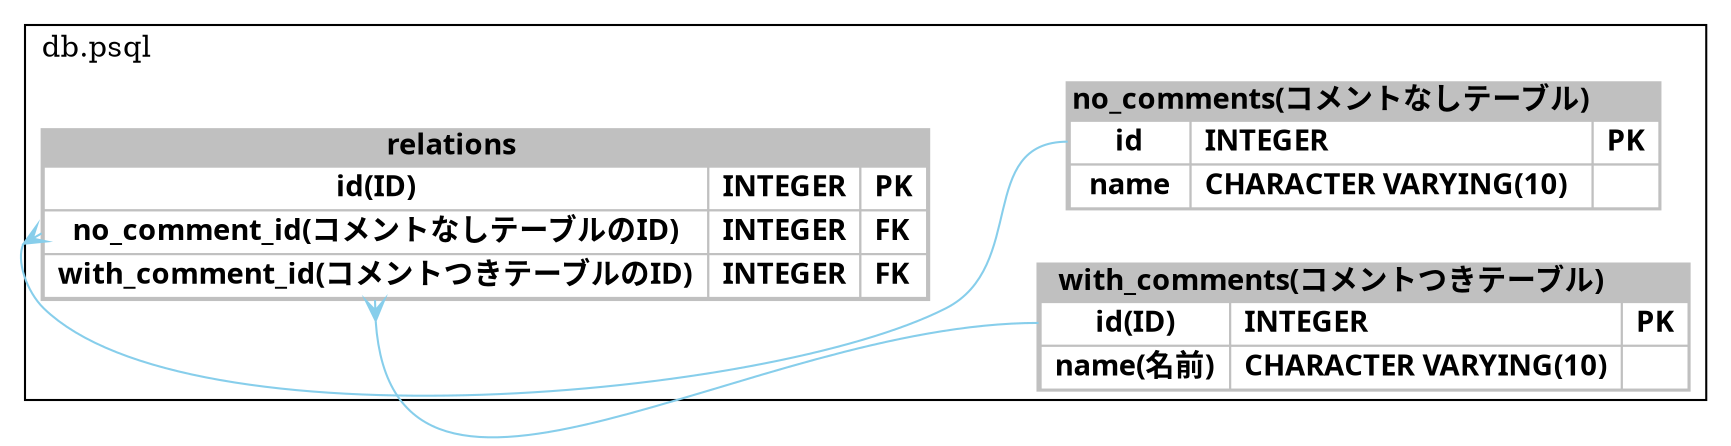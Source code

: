 digraph {
	graph [bgcolor=white dpi=350 fontcolor=black label=<> labeljust=c labelloc=t margin=0 rankdir=LR]
	node [fontname="Yu Mincho Demibold" shape=none]
	edge [color=skyblue]
	subgraph "cluster_db.psql" {
		color=black fontcolor=black label="db.psql" labeljust=l
		db_psql_no_comments [label=<<font color="black"><table border="1" cellspacing="0" cellpadding="0" color="gray" bgcolor="gray"><tr><td colspan="2"><b>no_comments(コメントなしテーブル)</b></td></tr><tr><td bgcolor="white" cellpadding="2" port="id"> id </td><td bgcolor="white" cellpadding="2" align="left"> INTEGER </td><td bgcolor="white" cellpadding="2" align="left"> PK </td></tr><tr><td bgcolor="white" cellpadding="2" port="name"> name </td><td bgcolor="white" cellpadding="2" align="left"> CHARACTER VARYING(10) </td><td bgcolor="white" cellpadding="2" align="left">  </td></tr></table></font>>]
		db_psql_with_comments [label=<<font color="black"><table border="1" cellspacing="0" cellpadding="0" color="gray" bgcolor="gray"><tr><td colspan="2"><b>with_comments(コメントつきテーブル)</b></td></tr><tr><td bgcolor="white" cellpadding="2" port="id"> id(ID) </td><td bgcolor="white" cellpadding="2" align="left"> INTEGER </td><td bgcolor="white" cellpadding="2" align="left"> PK </td></tr><tr><td bgcolor="white" cellpadding="2" port="name"> name(名前) </td><td bgcolor="white" cellpadding="2" align="left"> CHARACTER VARYING(10) </td><td bgcolor="white" cellpadding="2" align="left">  </td></tr></table></font>>]
		db_psql_relations [label=<<font color="black"><table border="1" cellspacing="0" cellpadding="0" color="gray" bgcolor="gray"><tr><td colspan="2"><b>relations</b></td></tr><tr><td bgcolor="white" cellpadding="2" port="id"> id(ID) </td><td bgcolor="white" cellpadding="2" align="left"> INTEGER </td><td bgcolor="white" cellpadding="2" align="left"> PK </td></tr><tr><td bgcolor="white" cellpadding="2" port="no_comment_id"> no_comment_id(コメントなしテーブルのID) </td><td bgcolor="white" cellpadding="2" align="left"> INTEGER </td><td bgcolor="white" cellpadding="2" align="left"> FK </td></tr><tr><td bgcolor="white" cellpadding="2" port="with_comment_id"> with_comment_id(コメントつきテーブルのID) </td><td bgcolor="white" cellpadding="2" align="left"> INTEGER </td><td bgcolor="white" cellpadding="2" align="left"> FK </td></tr></table></font>>]
	}
	db_psql_relations:no_comment_id -> db_psql_no_comments:id [arrowtail=crow dir=back]
	db_psql_relations:with_comment_id -> db_psql_with_comments:id [arrowtail=crow dir=back]
}
